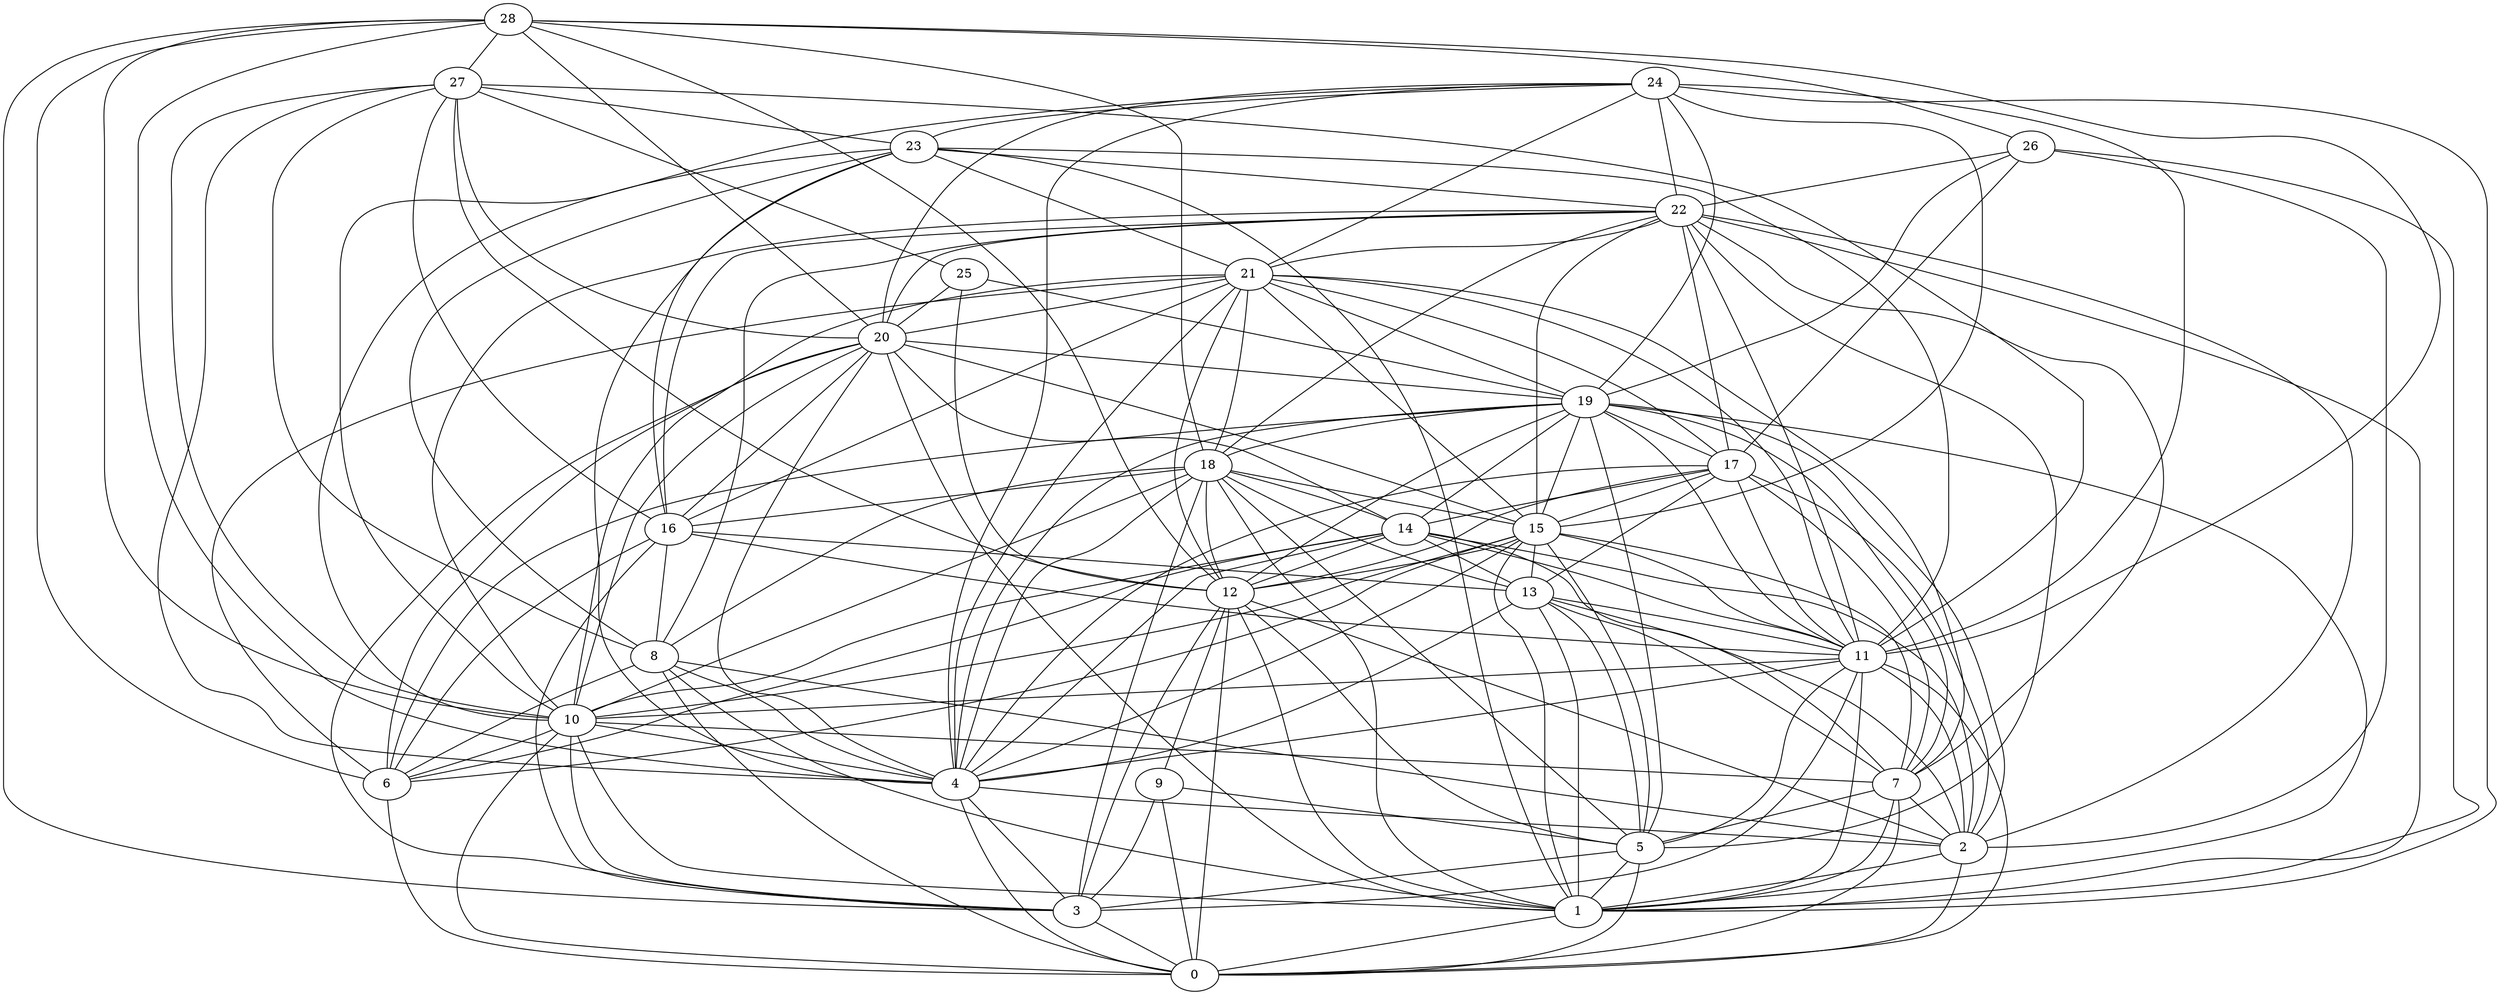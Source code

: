 graph G {
0;

1;

2;

3;

4;

5;

6;

7;

8;

9;

10;

11;

12;

13;

14;

15;

16;

17;

18;

19;

20;

21;

22;

23;

24;

25;

26;

27;

28;

1 -- 0;

2 -- 0;

2 -- 1;

3 -- 0;

4 -- 0;

4 -- 2;

4 -- 3;

5 -- 0;

5 -- 1;

5 -- 3;

6 -- 0;

7 -- 0;

7 -- 1;

7 -- 2;

7 -- 5;

8 -- 0;

8 -- 1;

8 -- 2;

8 -- 4;

8 -- 6;

9 -- 0;

9 -- 3;

9 -- 5;

10 -- 0;

10 -- 1;

10 -- 3;

10 -- 4;

10 -- 6;

10 -- 7;

11 -- 0;

11 -- 1;

11 -- 2;

11 -- 3;

11 -- 4;

11 -- 5;

11 -- 10;

12 -- 0;

12 -- 1;

12 -- 2;

12 -- 3;

12 -- 5;

12 -- 9;

13 -- 1;

13 -- 2;

13 -- 4;

13 -- 5;

13 -- 7;

13 -- 11;

14 -- 2;

14 -- 4;

14 -- 6;

14 -- 7;

14 -- 10;

14 -- 11;

14 -- 12;

14 -- 13;

15 -- 1;

15 -- 4;

15 -- 5;

15 -- 6;

15 -- 7;

15 -- 10;

15 -- 11;

15 -- 12;

15 -- 13;

16 -- 3;

16 -- 6;

16 -- 8;

16 -- 11;

16 -- 13;

17 -- 2;

17 -- 4;

17 -- 7;

17 -- 11;

17 -- 12;

17 -- 13;

17 -- 14;

17 -- 15;

18 -- 1;

18 -- 3;

18 -- 4;

18 -- 5;

18 -- 8;

18 -- 10;

18 -- 12;

18 -- 13;

18 -- 14;

18 -- 15;

18 -- 16;

19 -- 1;

19 -- 2;

19 -- 4;

19 -- 5;

19 -- 6;

19 -- 7;

19 -- 11;

19 -- 12;

19 -- 14;

19 -- 15;

19 -- 17;

19 -- 18;

20 -- 1;

20 -- 3;

20 -- 4;

20 -- 6;

20 -- 10;

20 -- 14;

20 -- 15;

20 -- 16;

20 -- 19;

21 -- 4;

21 -- 6;

21 -- 7;

21 -- 10;

21 -- 11;

21 -- 12;

21 -- 15;

21 -- 16;

21 -- 17;

21 -- 18;

21 -- 19;

21 -- 20;

22 -- 1;

22 -- 2;

22 -- 5;

22 -- 7;

22 -- 8;

22 -- 10;

22 -- 11;

22 -- 15;

22 -- 16;

22 -- 17;

22 -- 18;

22 -- 20;

22 -- 21;

23 -- 1;

23 -- 4;

23 -- 8;

23 -- 10;

23 -- 11;

23 -- 16;

23 -- 21;

23 -- 22;

24 -- 1;

24 -- 4;

24 -- 10;

24 -- 11;

24 -- 15;

24 -- 19;

24 -- 20;

24 -- 21;

24 -- 22;

24 -- 23;

25 -- 12;

25 -- 19;

25 -- 20;

26 -- 1;

26 -- 2;

26 -- 17;

26 -- 19;

26 -- 22;

27 -- 4;

27 -- 8;

27 -- 10;

27 -- 11;

27 -- 12;

27 -- 16;

27 -- 20;

27 -- 23;

27 -- 25;

28 -- 3;

28 -- 4;

28 -- 6;

28 -- 10;

28 -- 11;

28 -- 12;

28 -- 18;

28 -- 20;

28 -- 26;

28 -- 27;

}
